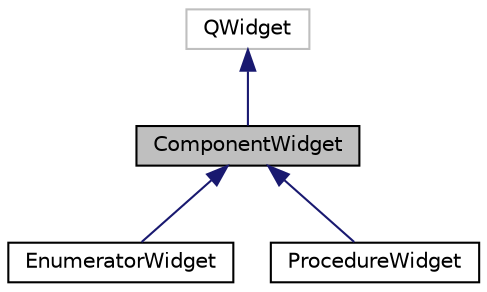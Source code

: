 digraph "ComponentWidget"
{
 // LATEX_PDF_SIZE
  edge [fontname="Helvetica",fontsize="10",labelfontname="Helvetica",labelfontsize="10"];
  node [fontname="Helvetica",fontsize="10",shape=record];
  Node1 [label="ComponentWidget",height=0.2,width=0.4,color="black", fillcolor="grey75", style="filled", fontcolor="black",tooltip="Class that represents a component widget."];
  Node2 -> Node1 [dir="back",color="midnightblue",fontsize="10",style="solid",fontname="Helvetica"];
  Node2 [label="QWidget",height=0.2,width=0.4,color="grey75", fillcolor="white", style="filled",tooltip=" "];
  Node1 -> Node3 [dir="back",color="midnightblue",fontsize="10",style="solid",fontname="Helvetica"];
  Node3 [label="EnumeratorWidget",height=0.2,width=0.4,color="black", fillcolor="white", style="filled",URL="$classEnumeratorWidget.html",tooltip="Class representing the widget for enumerators."];
  Node1 -> Node4 [dir="back",color="midnightblue",fontsize="10",style="solid",fontname="Helvetica"];
  Node4 [label="ProcedureWidget",height=0.2,width=0.4,color="black", fillcolor="white", style="filled",URL="$classProcedureWidget.html",tooltip="Class representing a procedure's widget."];
}
